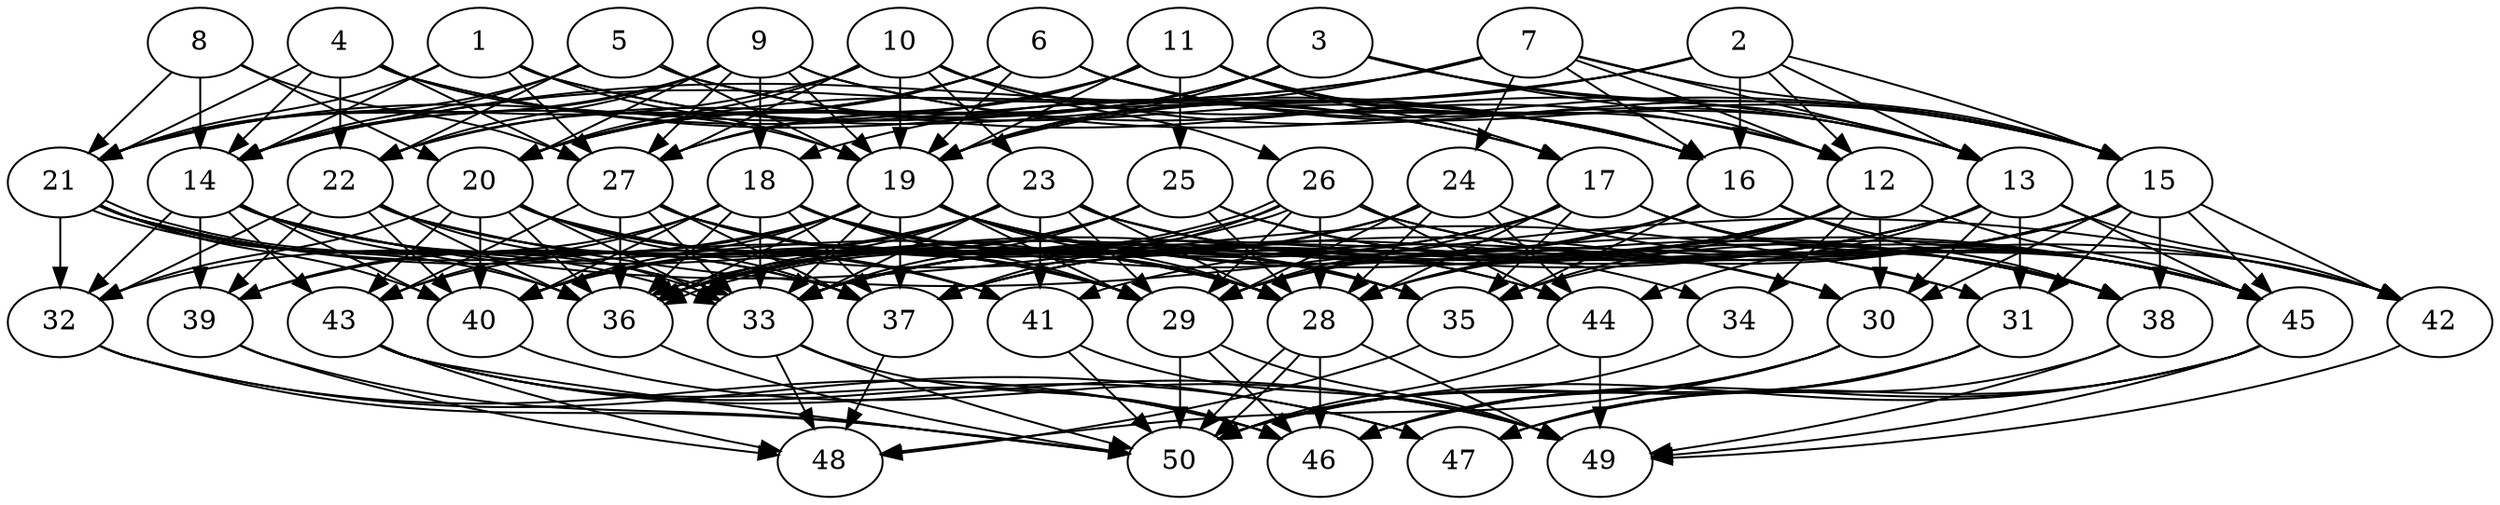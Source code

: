 // DAG automatically generated by daggen at Thu Oct  3 14:07:57 2019
// ./daggen --dot -n 50 --ccr 0.4 --fat 0.7 --regular 0.7 --density 0.9 --mindata 5242880 --maxdata 52428800 
digraph G {
  1 [size="28533760", alpha="0.13", expect_size="11413504"] 
  1 -> 14 [size ="11413504"]
  1 -> 16 [size ="11413504"]
  1 -> 17 [size ="11413504"]
  1 -> 19 [size ="11413504"]
  1 -> 21 [size ="11413504"]
  1 -> 27 [size ="11413504"]
  2 [size="29847040", alpha="0.10", expect_size="11938816"] 
  2 -> 12 [size ="11938816"]
  2 -> 13 [size ="11938816"]
  2 -> 14 [size ="11938816"]
  2 -> 15 [size ="11938816"]
  2 -> 16 [size ="11938816"]
  2 -> 18 [size ="11938816"]
  2 -> 19 [size ="11938816"]
  3 [size="113489920", alpha="0.09", expect_size="45395968"] 
  3 -> 12 [size ="45395968"]
  3 -> 13 [size ="45395968"]
  3 -> 15 [size ="45395968"]
  3 -> 19 [size ="45395968"]
  3 -> 20 [size ="45395968"]
  3 -> 22 [size ="45395968"]
  3 -> 27 [size ="45395968"]
  4 [size="99732480", alpha="0.15", expect_size="39892992"] 
  4 -> 14 [size ="39892992"]
  4 -> 16 [size ="39892992"]
  4 -> 17 [size ="39892992"]
  4 -> 19 [size ="39892992"]
  4 -> 21 [size ="39892992"]
  4 -> 22 [size ="39892992"]
  4 -> 27 [size ="39892992"]
  5 [size="102049280", alpha="0.09", expect_size="40819712"] 
  5 -> 13 [size ="40819712"]
  5 -> 14 [size ="40819712"]
  5 -> 16 [size ="40819712"]
  5 -> 19 [size ="40819712"]
  5 -> 21 [size ="40819712"]
  5 -> 22 [size ="40819712"]
  6 [size="23710720", alpha="0.06", expect_size="9484288"] 
  6 -> 13 [size ="9484288"]
  6 -> 14 [size ="9484288"]
  6 -> 15 [size ="9484288"]
  6 -> 16 [size ="9484288"]
  6 -> 19 [size ="9484288"]
  6 -> 20 [size ="9484288"]
  6 -> 22 [size ="9484288"]
  7 [size="19159040", alpha="0.01", expect_size="7663616"] 
  7 -> 12 [size ="7663616"]
  7 -> 13 [size ="7663616"]
  7 -> 14 [size ="7663616"]
  7 -> 15 [size ="7663616"]
  7 -> 16 [size ="7663616"]
  7 -> 19 [size ="7663616"]
  7 -> 20 [size ="7663616"]
  7 -> 24 [size ="7663616"]
  8 [size="16660480", alpha="0.11", expect_size="6664192"] 
  8 -> 14 [size ="6664192"]
  8 -> 20 [size ="6664192"]
  8 -> 21 [size ="6664192"]
  8 -> 27 [size ="6664192"]
  9 [size="17730560", alpha="0.01", expect_size="7092224"] 
  9 -> 12 [size ="7092224"]
  9 -> 14 [size ="7092224"]
  9 -> 15 [size ="7092224"]
  9 -> 18 [size ="7092224"]
  9 -> 19 [size ="7092224"]
  9 -> 20 [size ="7092224"]
  9 -> 21 [size ="7092224"]
  9 -> 22 [size ="7092224"]
  9 -> 27 [size ="7092224"]
  10 [size="29084160", alpha="0.19", expect_size="11633664"] 
  10 -> 15 [size ="11633664"]
  10 -> 16 [size ="11633664"]
  10 -> 19 [size ="11633664"]
  10 -> 20 [size ="11633664"]
  10 -> 21 [size ="11633664"]
  10 -> 23 [size ="11633664"]
  10 -> 26 [size ="11633664"]
  10 -> 27 [size ="11633664"]
  11 [size="93895680", alpha="0.04", expect_size="37558272"] 
  11 -> 12 [size ="37558272"]
  11 -> 13 [size ="37558272"]
  11 -> 16 [size ="37558272"]
  11 -> 17 [size ="37558272"]
  11 -> 19 [size ="37558272"]
  11 -> 20 [size ="37558272"]
  11 -> 21 [size ="37558272"]
  11 -> 25 [size ="37558272"]
  11 -> 27 [size ="37558272"]
  12 [size="51215360", alpha="0.09", expect_size="20486144"] 
  12 -> 28 [size ="20486144"]
  12 -> 30 [size ="20486144"]
  12 -> 33 [size ="20486144"]
  12 -> 34 [size ="20486144"]
  12 -> 35 [size ="20486144"]
  12 -> 36 [size ="20486144"]
  12 -> 37 [size ="20486144"]
  12 -> 45 [size ="20486144"]
  13 [size="109987840", alpha="0.12", expect_size="43995136"] 
  13 -> 30 [size ="43995136"]
  13 -> 31 [size ="43995136"]
  13 -> 33 [size ="43995136"]
  13 -> 36 [size ="43995136"]
  13 -> 37 [size ="43995136"]
  13 -> 42 [size ="43995136"]
  13 -> 44 [size ="43995136"]
  13 -> 45 [size ="43995136"]
  14 [size="46341120", alpha="0.18", expect_size="18536448"] 
  14 -> 31 [size ="18536448"]
  14 -> 32 [size ="18536448"]
  14 -> 35 [size ="18536448"]
  14 -> 36 [size ="18536448"]
  14 -> 37 [size ="18536448"]
  14 -> 39 [size ="18536448"]
  14 -> 40 [size ="18536448"]
  14 -> 41 [size ="18536448"]
  14 -> 43 [size ="18536448"]
  15 [size="14888960", alpha="0.03", expect_size="5955584"] 
  15 -> 28 [size ="5955584"]
  15 -> 29 [size ="5955584"]
  15 -> 30 [size ="5955584"]
  15 -> 31 [size ="5955584"]
  15 -> 35 [size ="5955584"]
  15 -> 37 [size ="5955584"]
  15 -> 38 [size ="5955584"]
  15 -> 41 [size ="5955584"]
  15 -> 42 [size ="5955584"]
  15 -> 45 [size ="5955584"]
  16 [size="66846720", alpha="0.18", expect_size="26738688"] 
  16 -> 29 [size ="26738688"]
  16 -> 33 [size ="26738688"]
  16 -> 35 [size ="26738688"]
  16 -> 38 [size ="26738688"]
  16 -> 42 [size ="26738688"]
  17 [size="103964160", alpha="0.13", expect_size="41585664"] 
  17 -> 28 [size ="41585664"]
  17 -> 29 [size ="41585664"]
  17 -> 33 [size ="41585664"]
  17 -> 35 [size ="41585664"]
  17 -> 36 [size ="41585664"]
  17 -> 38 [size ="41585664"]
  17 -> 45 [size ="41585664"]
  18 [size="109171200", alpha="0.02", expect_size="43668480"] 
  18 -> 28 [size ="43668480"]
  18 -> 29 [size ="43668480"]
  18 -> 33 [size ="43668480"]
  18 -> 35 [size ="43668480"]
  18 -> 36 [size ="43668480"]
  18 -> 37 [size ="43668480"]
  18 -> 38 [size ="43668480"]
  18 -> 39 [size ="43668480"]
  18 -> 40 [size ="43668480"]
  18 -> 43 [size ="43668480"]
  18 -> 44 [size ="43668480"]
  19 [size="56199680", alpha="0.13", expect_size="22479872"] 
  19 -> 28 [size ="22479872"]
  19 -> 29 [size ="22479872"]
  19 -> 32 [size ="22479872"]
  19 -> 33 [size ="22479872"]
  19 -> 34 [size ="22479872"]
  19 -> 35 [size ="22479872"]
  19 -> 36 [size ="22479872"]
  19 -> 37 [size ="22479872"]
  19 -> 38 [size ="22479872"]
  19 -> 40 [size ="22479872"]
  19 -> 43 [size ="22479872"]
  19 -> 45 [size ="22479872"]
  20 [size="61304320", alpha="0.17", expect_size="24521728"] 
  20 -> 28 [size ="24521728"]
  20 -> 29 [size ="24521728"]
  20 -> 30 [size ="24521728"]
  20 -> 32 [size ="24521728"]
  20 -> 33 [size ="24521728"]
  20 -> 36 [size ="24521728"]
  20 -> 37 [size ="24521728"]
  20 -> 40 [size ="24521728"]
  20 -> 41 [size ="24521728"]
  20 -> 43 [size ="24521728"]
  21 [size="53593600", alpha="0.05", expect_size="21437440"] 
  21 -> 28 [size ="21437440"]
  21 -> 29 [size ="21437440"]
  21 -> 32 [size ="21437440"]
  21 -> 33 [size ="21437440"]
  21 -> 33 [size ="21437440"]
  21 -> 36 [size ="21437440"]
  21 -> 37 [size ="21437440"]
  21 -> 40 [size ="21437440"]
  22 [size="78300160", alpha="0.15", expect_size="31320064"] 
  22 -> 28 [size ="31320064"]
  22 -> 29 [size ="31320064"]
  22 -> 32 [size ="31320064"]
  22 -> 33 [size ="31320064"]
  22 -> 36 [size ="31320064"]
  22 -> 39 [size ="31320064"]
  22 -> 40 [size ="31320064"]
  22 -> 42 [size ="31320064"]
  23 [size="129000960", alpha="0.02", expect_size="51600384"] 
  23 -> 28 [size ="51600384"]
  23 -> 29 [size ="51600384"]
  23 -> 30 [size ="51600384"]
  23 -> 33 [size ="51600384"]
  23 -> 36 [size ="51600384"]
  23 -> 38 [size ="51600384"]
  23 -> 39 [size ="51600384"]
  23 -> 40 [size ="51600384"]
  23 -> 41 [size ="51600384"]
  23 -> 45 [size ="51600384"]
  24 [size="84677120", alpha="0.04", expect_size="33870848"] 
  24 -> 28 [size ="33870848"]
  24 -> 29 [size ="33870848"]
  24 -> 33 [size ="33870848"]
  24 -> 40 [size ="33870848"]
  24 -> 44 [size ="33870848"]
  24 -> 45 [size ="33870848"]
  25 [size="74549760", alpha="0.01", expect_size="29819904"] 
  25 -> 28 [size ="29819904"]
  25 -> 31 [size ="29819904"]
  25 -> 33 [size ="29819904"]
  25 -> 36 [size ="29819904"]
  25 -> 40 [size ="29819904"]
  25 -> 45 [size ="29819904"]
  26 [size="95111680", alpha="0.20", expect_size="38044672"] 
  26 -> 28 [size ="38044672"]
  26 -> 29 [size ="38044672"]
  26 -> 36 [size ="38044672"]
  26 -> 36 [size ="38044672"]
  26 -> 37 [size ="38044672"]
  26 -> 40 [size ="38044672"]
  26 -> 42 [size ="38044672"]
  26 -> 44 [size ="38044672"]
  26 -> 45 [size ="38044672"]
  27 [size="82647040", alpha="0.20", expect_size="33058816"] 
  27 -> 28 [size ="33058816"]
  27 -> 29 [size ="33058816"]
  27 -> 33 [size ="33058816"]
  27 -> 35 [size ="33058816"]
  27 -> 36 [size ="33058816"]
  27 -> 37 [size ="33058816"]
  27 -> 43 [size ="33058816"]
  27 -> 44 [size ="33058816"]
  28 [size="42391040", alpha="0.00", expect_size="16956416"] 
  28 -> 46 [size ="16956416"]
  28 -> 49 [size ="16956416"]
  28 -> 50 [size ="16956416"]
  28 -> 50 [size ="16956416"]
  29 [size="54597120", alpha="0.01", expect_size="21838848"] 
  29 -> 46 [size ="21838848"]
  29 -> 49 [size ="21838848"]
  29 -> 50 [size ="21838848"]
  30 [size="129128960", alpha="0.05", expect_size="51651584"] 
  30 -> 46 [size ="51651584"]
  30 -> 48 [size ="51651584"]
  30 -> 50 [size ="51651584"]
  31 [size="113720320", alpha="0.03", expect_size="45488128"] 
  31 -> 46 [size ="45488128"]
  31 -> 47 [size ="45488128"]
  31 -> 50 [size ="45488128"]
  32 [size="23792640", alpha="0.07", expect_size="9517056"] 
  32 -> 46 [size ="9517056"]
  32 -> 47 [size ="9517056"]
  32 -> 50 [size ="9517056"]
  33 [size="112025600", alpha="0.07", expect_size="44810240"] 
  33 -> 46 [size ="44810240"]
  33 -> 48 [size ="44810240"]
  33 -> 50 [size ="44810240"]
  34 [size="124902400", alpha="0.14", expect_size="49960960"] 
  34 -> 50 [size ="49960960"]
  35 [size="31088640", alpha="0.20", expect_size="12435456"] 
  35 -> 48 [size ="12435456"]
  36 [size="37493760", alpha="0.15", expect_size="14997504"] 
  36 -> 50 [size ="14997504"]
  37 [size="36756480", alpha="0.06", expect_size="14702592"] 
  37 -> 48 [size ="14702592"]
  38 [size="34931200", alpha="0.14", expect_size="13972480"] 
  38 -> 47 [size ="13972480"]
  38 -> 49 [size ="13972480"]
  39 [size="35571200", alpha="0.08", expect_size="14228480"] 
  39 -> 48 [size ="14228480"]
  39 -> 50 [size ="14228480"]
  40 [size="43302400", alpha="0.11", expect_size="17320960"] 
  40 -> 49 [size ="17320960"]
  41 [size="74104320", alpha="0.01", expect_size="29641728"] 
  41 -> 49 [size ="29641728"]
  41 -> 50 [size ="29641728"]
  42 [size="90798080", alpha="0.01", expect_size="36319232"] 
  42 -> 49 [size ="36319232"]
  43 [size="13529600", alpha="0.01", expect_size="5411840"] 
  43 -> 46 [size ="5411840"]
  43 -> 47 [size ="5411840"]
  43 -> 48 [size ="5411840"]
  43 -> 49 [size ="5411840"]
  43 -> 50 [size ="5411840"]
  44 [size="57141760", alpha="0.14", expect_size="22856704"] 
  44 -> 49 [size ="22856704"]
  44 -> 50 [size ="22856704"]
  45 [size="18944000", alpha="0.17", expect_size="7577600"] 
  45 -> 46 [size ="7577600"]
  45 -> 47 [size ="7577600"]
  45 -> 49 [size ="7577600"]
  45 -> 50 [size ="7577600"]
  46 [size="18682880", alpha="0.13", expect_size="7473152"] 
  47 [size="110100480", alpha="0.02", expect_size="44040192"] 
  48 [size="30159360", alpha="0.15", expect_size="12063744"] 
  49 [size="110858240", alpha="0.16", expect_size="44343296"] 
  50 [size="41390080", alpha="0.16", expect_size="16556032"] 
}
